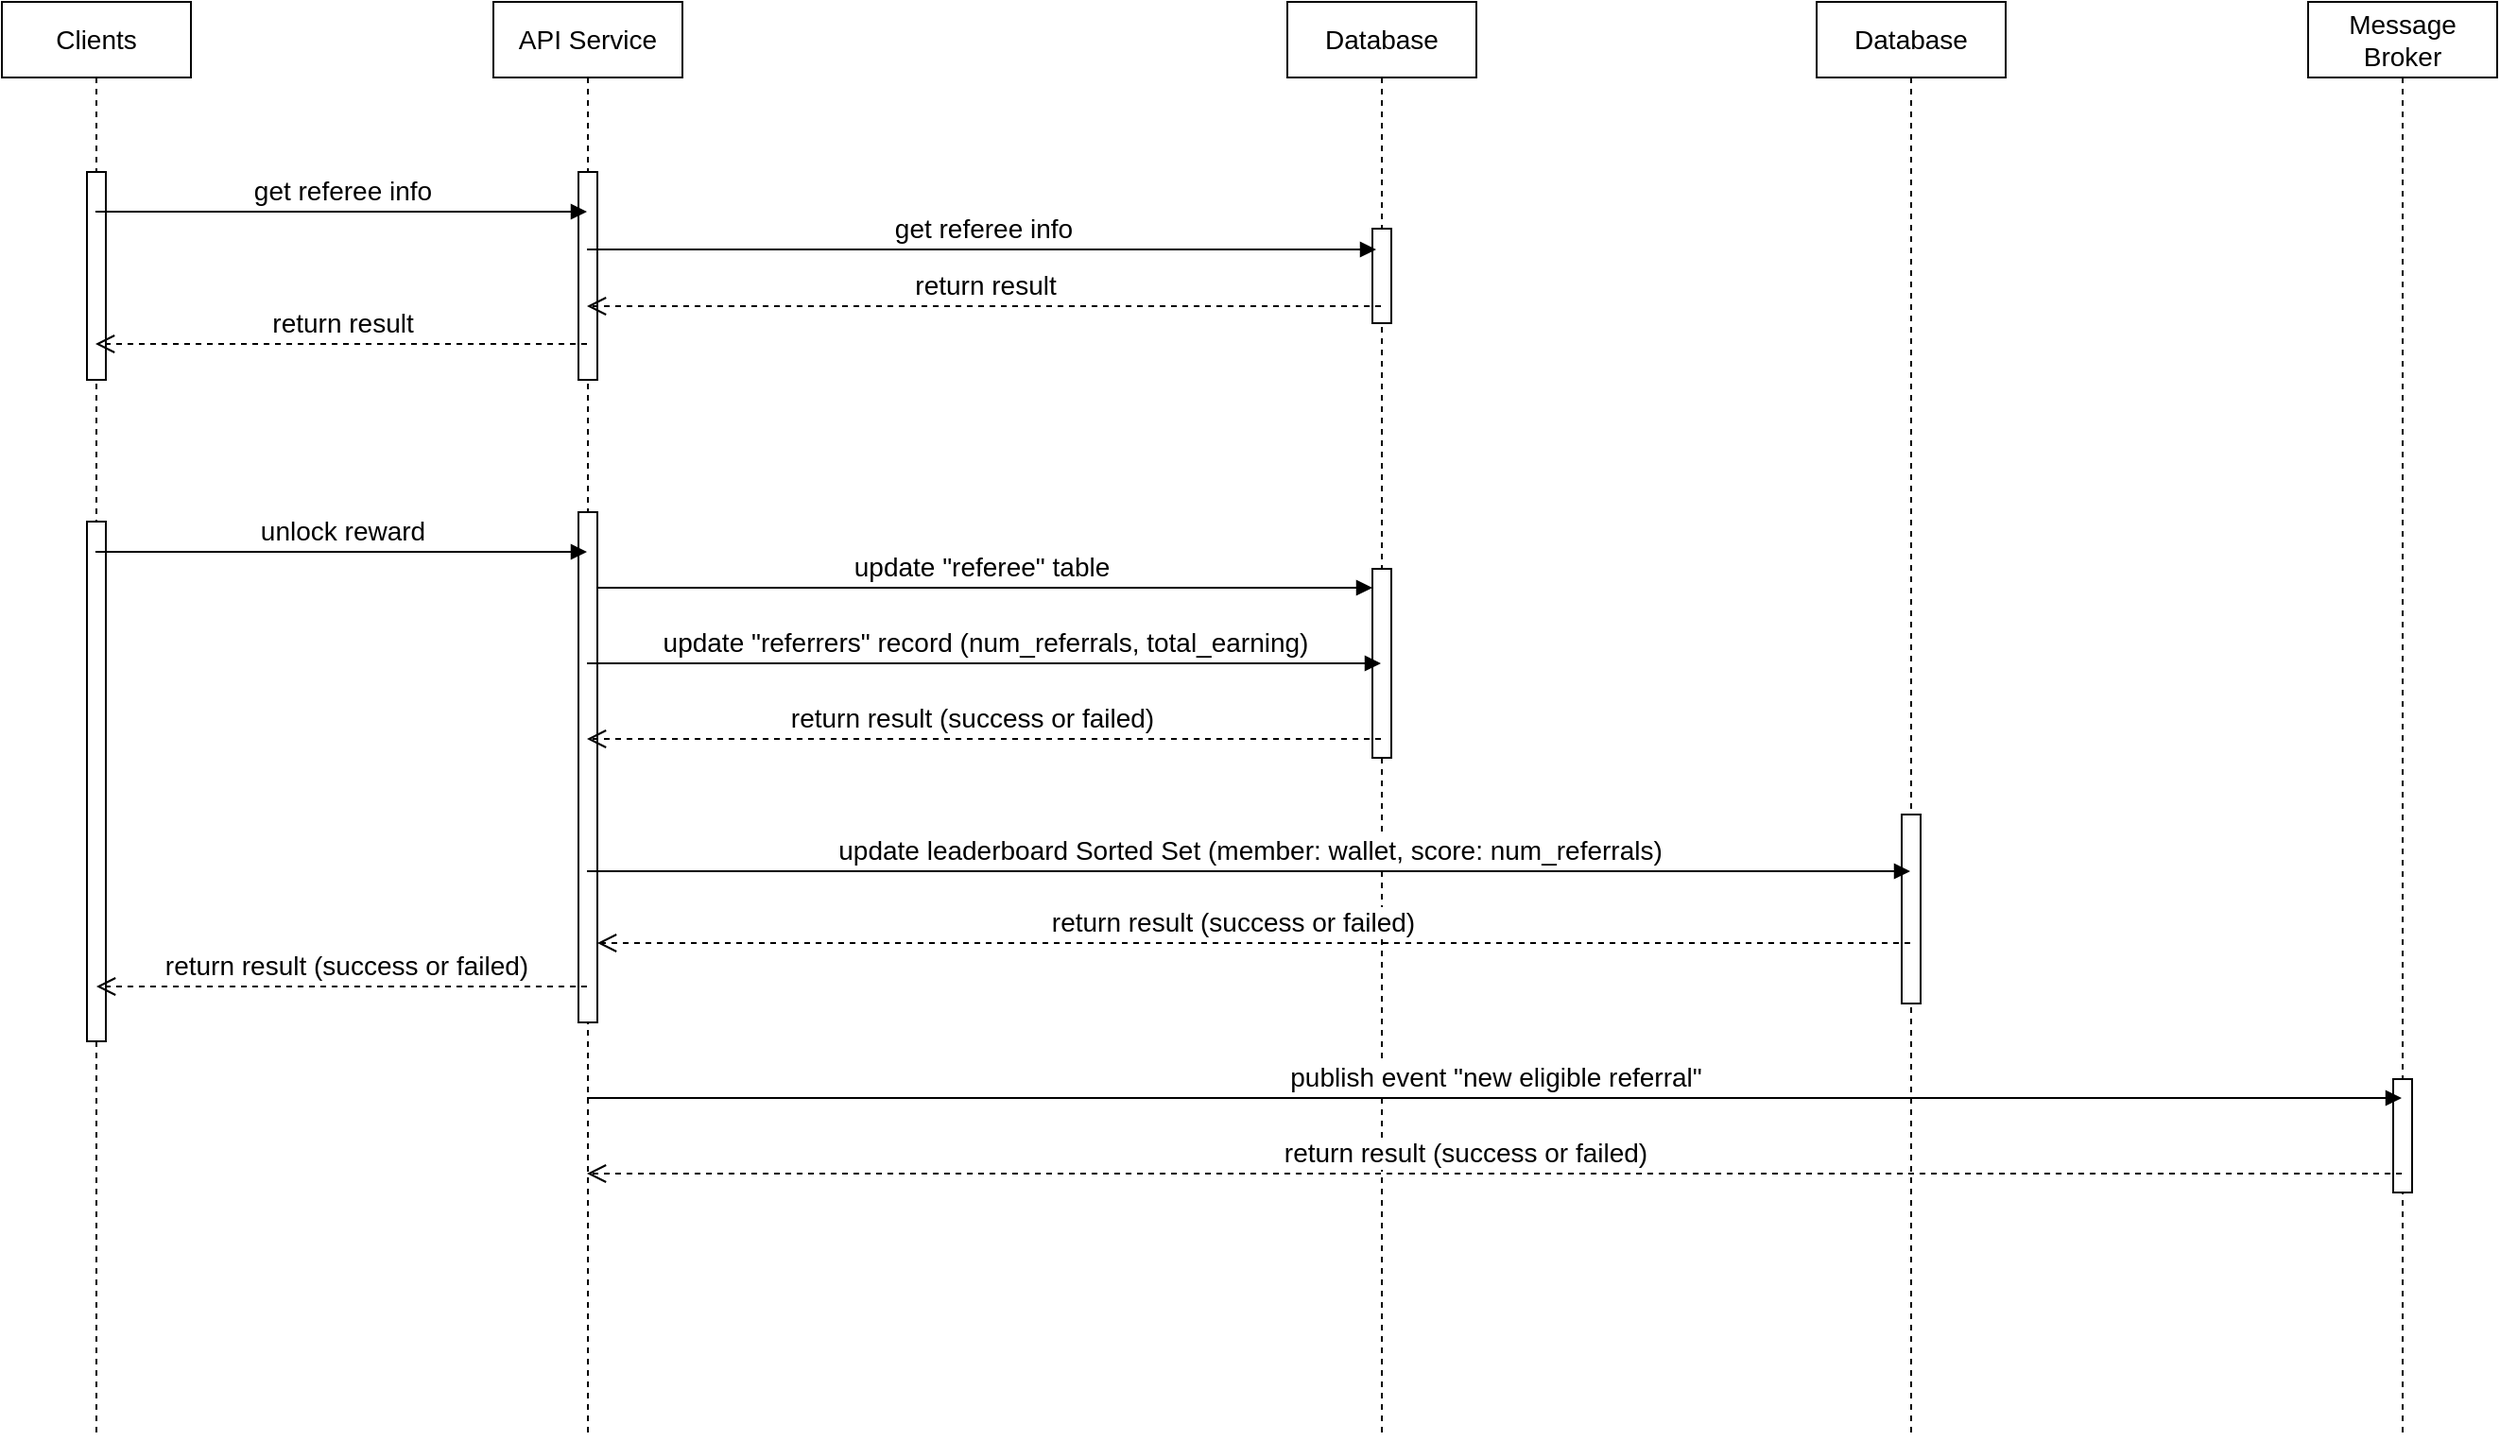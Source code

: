 <mxfile version="18.2.0" type="github">
  <diagram id="ZGwalyleYwvO8AtcDpwx" name="Page-1">
    <mxGraphModel dx="1426" dy="688" grid="1" gridSize="10" guides="1" tooltips="1" connect="1" arrows="1" fold="1" page="1" pageScale="1" pageWidth="850" pageHeight="1100" math="0" shadow="0">
      <root>
        <mxCell id="0" />
        <mxCell id="1" parent="0" />
        <mxCell id="bLqd7wcAviLybuqdrjyT-1" value="Clients" style="shape=umlLifeline;perimeter=lifelinePerimeter;whiteSpace=wrap;html=1;container=1;collapsible=0;recursiveResize=0;outlineConnect=0;fontSize=14;" parent="1" vertex="1">
          <mxGeometry x="80" y="40" width="100" height="760" as="geometry" />
        </mxCell>
        <mxCell id="6OnY6VEBz48OpAhFWJS5-6" value="" style="html=1;points=[];perimeter=orthogonalPerimeter;" parent="bLqd7wcAviLybuqdrjyT-1" vertex="1">
          <mxGeometry x="45" y="90" width="10" height="110" as="geometry" />
        </mxCell>
        <mxCell id="6OnY6VEBz48OpAhFWJS5-12" value="" style="html=1;points=[];perimeter=orthogonalPerimeter;" parent="bLqd7wcAviLybuqdrjyT-1" vertex="1">
          <mxGeometry x="45" y="275" width="10" height="275" as="geometry" />
        </mxCell>
        <mxCell id="bLqd7wcAviLybuqdrjyT-2" value="API Service" style="shape=umlLifeline;perimeter=lifelinePerimeter;whiteSpace=wrap;html=1;container=1;collapsible=0;recursiveResize=0;outlineConnect=0;fontSize=14;" parent="1" vertex="1">
          <mxGeometry x="340" y="40" width="100" height="760" as="geometry" />
        </mxCell>
        <mxCell id="bLqd7wcAviLybuqdrjyT-22" value="update &quot;referee&quot; table" style="html=1;verticalAlign=bottom;endArrow=block;rounded=0;fontSize=14;" parent="bLqd7wcAviLybuqdrjyT-2" edge="1" target="6OnY6VEBz48OpAhFWJS5-10">
          <mxGeometry width="80" relative="1" as="geometry">
            <mxPoint x="49.5" y="310" as="sourcePoint" />
            <mxPoint x="319.5" y="310" as="targetPoint" />
          </mxGeometry>
        </mxCell>
        <mxCell id="6OnY6VEBz48OpAhFWJS5-7" value="" style="html=1;points=[];perimeter=orthogonalPerimeter;" parent="bLqd7wcAviLybuqdrjyT-2" vertex="1">
          <mxGeometry x="45" y="90" width="10" height="110" as="geometry" />
        </mxCell>
        <mxCell id="6OnY6VEBz48OpAhFWJS5-11" value="" style="html=1;points=[];perimeter=orthogonalPerimeter;" parent="bLqd7wcAviLybuqdrjyT-2" vertex="1">
          <mxGeometry x="45" y="270" width="10" height="270" as="geometry" />
        </mxCell>
        <mxCell id="bLqd7wcAviLybuqdrjyT-3" value="Database" style="shape=umlLifeline;perimeter=lifelinePerimeter;whiteSpace=wrap;html=1;container=1;collapsible=0;recursiveResize=0;outlineConnect=0;fontSize=14;" parent="1" vertex="1">
          <mxGeometry x="760" y="40" width="100" height="760" as="geometry" />
        </mxCell>
        <mxCell id="6OnY6VEBz48OpAhFWJS5-10" value="" style="html=1;points=[];perimeter=orthogonalPerimeter;" parent="bLqd7wcAviLybuqdrjyT-3" vertex="1">
          <mxGeometry x="45" y="300" width="10" height="100" as="geometry" />
        </mxCell>
        <mxCell id="6OnY6VEBz48OpAhFWJS5-8" value="" style="html=1;points=[];perimeter=orthogonalPerimeter;" parent="bLqd7wcAviLybuqdrjyT-3" vertex="1">
          <mxGeometry x="45" y="120" width="10" height="50" as="geometry" />
        </mxCell>
        <mxCell id="bLqd7wcAviLybuqdrjyT-9" value="get referee info" style="html=1;verticalAlign=bottom;endArrow=block;rounded=0;fontSize=14;" parent="1" edge="1">
          <mxGeometry width="80" relative="1" as="geometry">
            <mxPoint x="129.5" y="151" as="sourcePoint" />
            <mxPoint x="389.5" y="151" as="targetPoint" />
          </mxGeometry>
        </mxCell>
        <mxCell id="bLqd7wcAviLybuqdrjyT-10" value="get referee&amp;nbsp;info" style="html=1;verticalAlign=bottom;endArrow=block;rounded=0;fontSize=14;entryX=0.2;entryY=0.22;entryDx=0;entryDy=0;entryPerimeter=0;" parent="1" edge="1" target="6OnY6VEBz48OpAhFWJS5-8">
          <mxGeometry width="80" relative="1" as="geometry">
            <mxPoint x="389.5" y="171" as="sourcePoint" />
            <mxPoint x="659.5" y="171" as="targetPoint" />
          </mxGeometry>
        </mxCell>
        <mxCell id="bLqd7wcAviLybuqdrjyT-11" value="return result" style="html=1;verticalAlign=bottom;endArrow=open;dashed=1;endSize=8;rounded=0;fontSize=14;" parent="1" edge="1" source="bLqd7wcAviLybuqdrjyT-3">
          <mxGeometry relative="1" as="geometry">
            <mxPoint x="659.5" y="201" as="sourcePoint" />
            <mxPoint x="389.5" y="201" as="targetPoint" />
          </mxGeometry>
        </mxCell>
        <mxCell id="bLqd7wcAviLybuqdrjyT-12" value="return result" style="html=1;verticalAlign=bottom;endArrow=open;dashed=1;endSize=8;rounded=0;fontSize=14;" parent="1" edge="1">
          <mxGeometry relative="1" as="geometry">
            <mxPoint x="389.5" y="221" as="sourcePoint" />
            <mxPoint x="129.5" y="221" as="targetPoint" />
          </mxGeometry>
        </mxCell>
        <mxCell id="bLqd7wcAviLybuqdrjyT-21" value="unlock reward" style="html=1;verticalAlign=bottom;endArrow=block;rounded=0;fontSize=14;" parent="1" edge="1">
          <mxGeometry width="80" relative="1" as="geometry">
            <mxPoint x="129.5" y="331" as="sourcePoint" />
            <mxPoint x="389.5" y="331" as="targetPoint" />
          </mxGeometry>
        </mxCell>
        <mxCell id="bLqd7wcAviLybuqdrjyT-24" value="return result (success or failed)" style="html=1;verticalAlign=bottom;endArrow=open;dashed=1;endSize=8;rounded=0;fontSize=14;" parent="1" edge="1" source="bLqd7wcAviLybuqdrjyT-3">
          <mxGeometry x="0.033" relative="1" as="geometry">
            <mxPoint x="659.5" y="430" as="sourcePoint" />
            <mxPoint x="389.5" y="430" as="targetPoint" />
            <mxPoint as="offset" />
          </mxGeometry>
        </mxCell>
        <mxCell id="bLqd7wcAviLybuqdrjyT-25" value="return result (success or failed)" style="html=1;verticalAlign=bottom;endArrow=open;dashed=1;endSize=8;rounded=0;fontSize=14;" parent="1" edge="1">
          <mxGeometry x="-0.004" relative="1" as="geometry">
            <mxPoint x="389.5" y="561" as="sourcePoint" />
            <mxPoint x="130" y="561" as="targetPoint" />
            <mxPoint x="1" as="offset" />
          </mxGeometry>
        </mxCell>
        <mxCell id="pmhmRD15p725cS9NDlcB-1" value="Message Broker" style="shape=umlLifeline;perimeter=lifelinePerimeter;whiteSpace=wrap;html=1;container=1;collapsible=0;recursiveResize=0;outlineConnect=0;fontSize=14;" parent="1" vertex="1">
          <mxGeometry x="1300" y="40" width="100" height="760" as="geometry" />
        </mxCell>
        <mxCell id="pmhmRD15p725cS9NDlcB-7" value="" style="html=1;points=[];perimeter=orthogonalPerimeter;" parent="pmhmRD15p725cS9NDlcB-1" vertex="1">
          <mxGeometry x="45" y="570" width="10" height="60" as="geometry" />
        </mxCell>
        <mxCell id="pmhmRD15p725cS9NDlcB-4" value="update &quot;referrers&quot; record (num_referrals, total_earning)" style="html=1;verticalAlign=bottom;endArrow=block;rounded=0;fontSize=14;" parent="1" edge="1">
          <mxGeometry width="80" relative="1" as="geometry">
            <mxPoint x="389.5" y="390" as="sourcePoint" />
            <mxPoint x="809.5" y="390" as="targetPoint" />
          </mxGeometry>
        </mxCell>
        <mxCell id="pmhmRD15p725cS9NDlcB-5" value="publish event &quot;new eligible referral&quot;" style="html=1;verticalAlign=bottom;endArrow=block;rounded=0;fontSize=14;" parent="1" edge="1">
          <mxGeometry width="80" relative="1" as="geometry">
            <mxPoint x="389.5" y="620" as="sourcePoint" />
            <mxPoint x="1349.5" y="620" as="targetPoint" />
          </mxGeometry>
        </mxCell>
        <mxCell id="pmhmRD15p725cS9NDlcB-6" value="return result (success or failed)" style="html=1;verticalAlign=bottom;endArrow=open;dashed=1;endSize=8;rounded=0;fontSize=14;" parent="1" edge="1">
          <mxGeometry x="0.033" relative="1" as="geometry">
            <mxPoint x="1349.5" y="660" as="sourcePoint" />
            <mxPoint x="389.5" y="660" as="targetPoint" />
            <mxPoint as="offset" />
          </mxGeometry>
        </mxCell>
        <mxCell id="Xm392O-uL4KuxTCna9Zm-1" value="Database" style="shape=umlLifeline;perimeter=lifelinePerimeter;whiteSpace=wrap;html=1;container=1;collapsible=0;recursiveResize=0;outlineConnect=0;fontSize=14;" vertex="1" parent="1">
          <mxGeometry x="1040" y="40" width="100" height="760" as="geometry" />
        </mxCell>
        <mxCell id="Xm392O-uL4KuxTCna9Zm-2" value="" style="html=1;points=[];perimeter=orthogonalPerimeter;" vertex="1" parent="Xm392O-uL4KuxTCna9Zm-1">
          <mxGeometry x="45" y="430" width="10" height="100" as="geometry" />
        </mxCell>
        <mxCell id="Xm392O-uL4KuxTCna9Zm-4" value="update leaderboard Sorted Set (member: wallet, score: num_referrals)" style="html=1;verticalAlign=bottom;endArrow=block;rounded=0;fontSize=14;" edge="1" parent="1">
          <mxGeometry width="80" relative="1" as="geometry">
            <mxPoint x="389.5" y="500" as="sourcePoint" />
            <mxPoint x="1089.5" y="500" as="targetPoint" />
          </mxGeometry>
        </mxCell>
        <mxCell id="Xm392O-uL4KuxTCna9Zm-5" value="return result (success or failed)" style="html=1;verticalAlign=bottom;endArrow=open;dashed=1;endSize=8;rounded=0;fontSize=14;entryX=1;entryY=0.85;entryDx=0;entryDy=0;entryPerimeter=0;" edge="1" parent="1">
          <mxGeometry x="0.033" relative="1" as="geometry">
            <mxPoint x="1089.5" y="538" as="sourcePoint" />
            <mxPoint x="395" y="538" as="targetPoint" />
            <mxPoint as="offset" />
          </mxGeometry>
        </mxCell>
      </root>
    </mxGraphModel>
  </diagram>
</mxfile>
